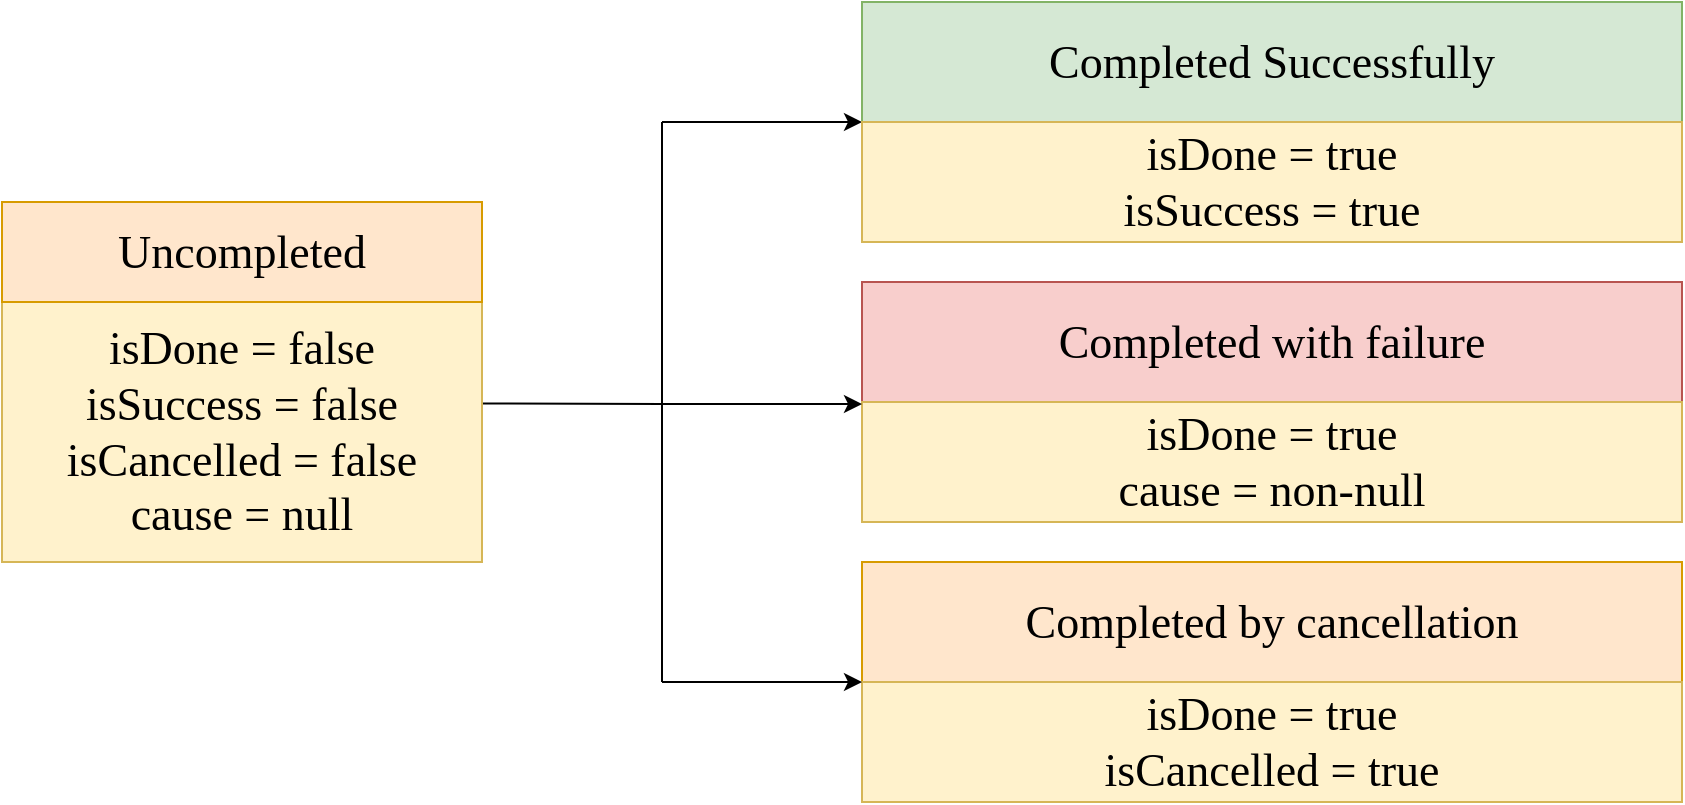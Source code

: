 <mxfile version="13.9.5" type="device"><diagram id="HQou73BnyInqIkDfUB9A" name="第 1 页"><mxGraphModel dx="905" dy="681" grid="1" gridSize="10" guides="1" tooltips="1" connect="1" arrows="1" fold="1" page="1" pageScale="1" pageWidth="827" pageHeight="1169" math="0" shadow="0"><root><mxCell id="0"/><mxCell id="1" parent="0"/><mxCell id="W1FL8B7pN-r0BKLB9P6w-3" value="" style="endArrow=none;html=1;fontFamily=Comic Sans MS;fontSize=23;entryX=1;entryY=0.39;entryDx=0;entryDy=0;entryPerimeter=0;" edge="1" parent="1" target="W1FL8B7pN-r0BKLB9P6w-1"><mxGeometry width="50" height="50" relative="1" as="geometry"><mxPoint x="420" y="351" as="sourcePoint"/><mxPoint x="380" y="480" as="targetPoint"/></mxGeometry></mxCell><mxCell id="W1FL8B7pN-r0BKLB9P6w-4" value="" style="group" vertex="1" connectable="0" parent="1"><mxGeometry x="90" y="250" width="240" height="180" as="geometry"/></mxCell><mxCell id="W1FL8B7pN-r0BKLB9P6w-1" value="isDone = false&lt;br style=&quot;font-size: 23px;&quot;&gt;isSuccess = false&lt;br style=&quot;font-size: 23px;&quot;&gt;isCancelled = false&lt;br style=&quot;font-size: 23px;&quot;&gt;cause = null" style="rounded=0;whiteSpace=wrap;html=1;fontSize=23;fontFamily=Comic Sans MS;fillColor=#fff2cc;strokeColor=#d6b656;" vertex="1" parent="W1FL8B7pN-r0BKLB9P6w-4"><mxGeometry y="50" width="240" height="130" as="geometry"/></mxCell><mxCell id="W1FL8B7pN-r0BKLB9P6w-2" value="Uncompleted" style="rounded=0;whiteSpace=wrap;html=1;fontFamily=Comic Sans MS;fontSize=23;fillColor=#ffe6cc;strokeColor=#d79b00;" vertex="1" parent="W1FL8B7pN-r0BKLB9P6w-4"><mxGeometry width="240" height="50" as="geometry"/></mxCell><mxCell id="W1FL8B7pN-r0BKLB9P6w-12" value="" style="group" vertex="1" connectable="0" parent="1"><mxGeometry x="520" y="290" width="410" height="120" as="geometry"/></mxCell><mxCell id="W1FL8B7pN-r0BKLB9P6w-7" value="Completed with failure" style="rounded=0;whiteSpace=wrap;html=1;fontFamily=Comic Sans MS;fontSize=23;fillColor=#f8cecc;strokeColor=#b85450;" vertex="1" parent="W1FL8B7pN-r0BKLB9P6w-12"><mxGeometry width="410" height="60" as="geometry"/></mxCell><mxCell id="W1FL8B7pN-r0BKLB9P6w-11" value="isDone = true&lt;br&gt;cause = non-null" style="rounded=0;whiteSpace=wrap;html=1;fontFamily=Comic Sans MS;fontSize=23;fillColor=#fff2cc;strokeColor=#d6b656;" vertex="1" parent="W1FL8B7pN-r0BKLB9P6w-12"><mxGeometry y="60" width="410" height="60" as="geometry"/></mxCell><mxCell id="W1FL8B7pN-r0BKLB9P6w-14" value="" style="group" vertex="1" connectable="0" parent="1"><mxGeometry x="520" y="430" width="410" height="120" as="geometry"/></mxCell><mxCell id="W1FL8B7pN-r0BKLB9P6w-8" value="Completed by cancellation" style="rounded=0;whiteSpace=wrap;html=1;fontFamily=Comic Sans MS;fontSize=23;fillColor=#ffe6cc;strokeColor=#d79b00;" vertex="1" parent="W1FL8B7pN-r0BKLB9P6w-14"><mxGeometry width="410" height="60" as="geometry"/></mxCell><mxCell id="W1FL8B7pN-r0BKLB9P6w-13" value="isDone = true&lt;br&gt;isCancelled = true" style="rounded=0;whiteSpace=wrap;html=1;fontFamily=Comic Sans MS;fontSize=23;fillColor=#fff2cc;strokeColor=#d6b656;" vertex="1" parent="W1FL8B7pN-r0BKLB9P6w-14"><mxGeometry y="60" width="410" height="60" as="geometry"/></mxCell><mxCell id="W1FL8B7pN-r0BKLB9P6w-15" value="" style="endArrow=none;html=1;fontFamily=Comic Sans MS;fontSize=23;" edge="1" parent="1"><mxGeometry width="50" height="50" relative="1" as="geometry"><mxPoint x="420" y="490" as="sourcePoint"/><mxPoint x="420" y="210" as="targetPoint"/></mxGeometry></mxCell><mxCell id="W1FL8B7pN-r0BKLB9P6w-16" value="" style="endArrow=classic;html=1;fontFamily=Comic Sans MS;fontSize=23;" edge="1" parent="1"><mxGeometry width="50" height="50" relative="1" as="geometry"><mxPoint x="420" y="490" as="sourcePoint"/><mxPoint x="520" y="490" as="targetPoint"/></mxGeometry></mxCell><mxCell id="W1FL8B7pN-r0BKLB9P6w-17" value="" style="endArrow=classic;html=1;fontFamily=Comic Sans MS;fontSize=23;entryX=0;entryY=0;entryDx=0;entryDy=0;" edge="1" parent="1"><mxGeometry width="50" height="50" relative="1" as="geometry"><mxPoint x="420" y="351" as="sourcePoint"/><mxPoint x="520.0" y="351" as="targetPoint"/></mxGeometry></mxCell><mxCell id="W1FL8B7pN-r0BKLB9P6w-18" value="" style="endArrow=classic;html=1;fontFamily=Comic Sans MS;fontSize=23;entryX=0;entryY=0;entryDx=0;entryDy=0;" edge="1" parent="1" target="W1FL8B7pN-r0BKLB9P6w-9"><mxGeometry width="50" height="50" relative="1" as="geometry"><mxPoint x="420" y="210" as="sourcePoint"/><mxPoint x="480" y="210" as="targetPoint"/></mxGeometry></mxCell><mxCell id="W1FL8B7pN-r0BKLB9P6w-19" value="" style="group" vertex="1" connectable="0" parent="1"><mxGeometry x="520" y="150" width="410" height="120" as="geometry"/></mxCell><mxCell id="W1FL8B7pN-r0BKLB9P6w-6" value="Completed Successfully" style="rounded=0;whiteSpace=wrap;html=1;fontFamily=Comic Sans MS;fontSize=23;fillColor=#d5e8d4;strokeColor=#82b366;" vertex="1" parent="W1FL8B7pN-r0BKLB9P6w-19"><mxGeometry width="410" height="60" as="geometry"/></mxCell><mxCell id="W1FL8B7pN-r0BKLB9P6w-9" value="isDone = true&lt;br&gt;isSuccess = true" style="rounded=0;whiteSpace=wrap;html=1;fontFamily=Comic Sans MS;fontSize=23;fillColor=#fff2cc;strokeColor=#d6b656;" vertex="1" parent="W1FL8B7pN-r0BKLB9P6w-19"><mxGeometry y="60" width="410" height="60" as="geometry"/></mxCell></root></mxGraphModel></diagram></mxfile>